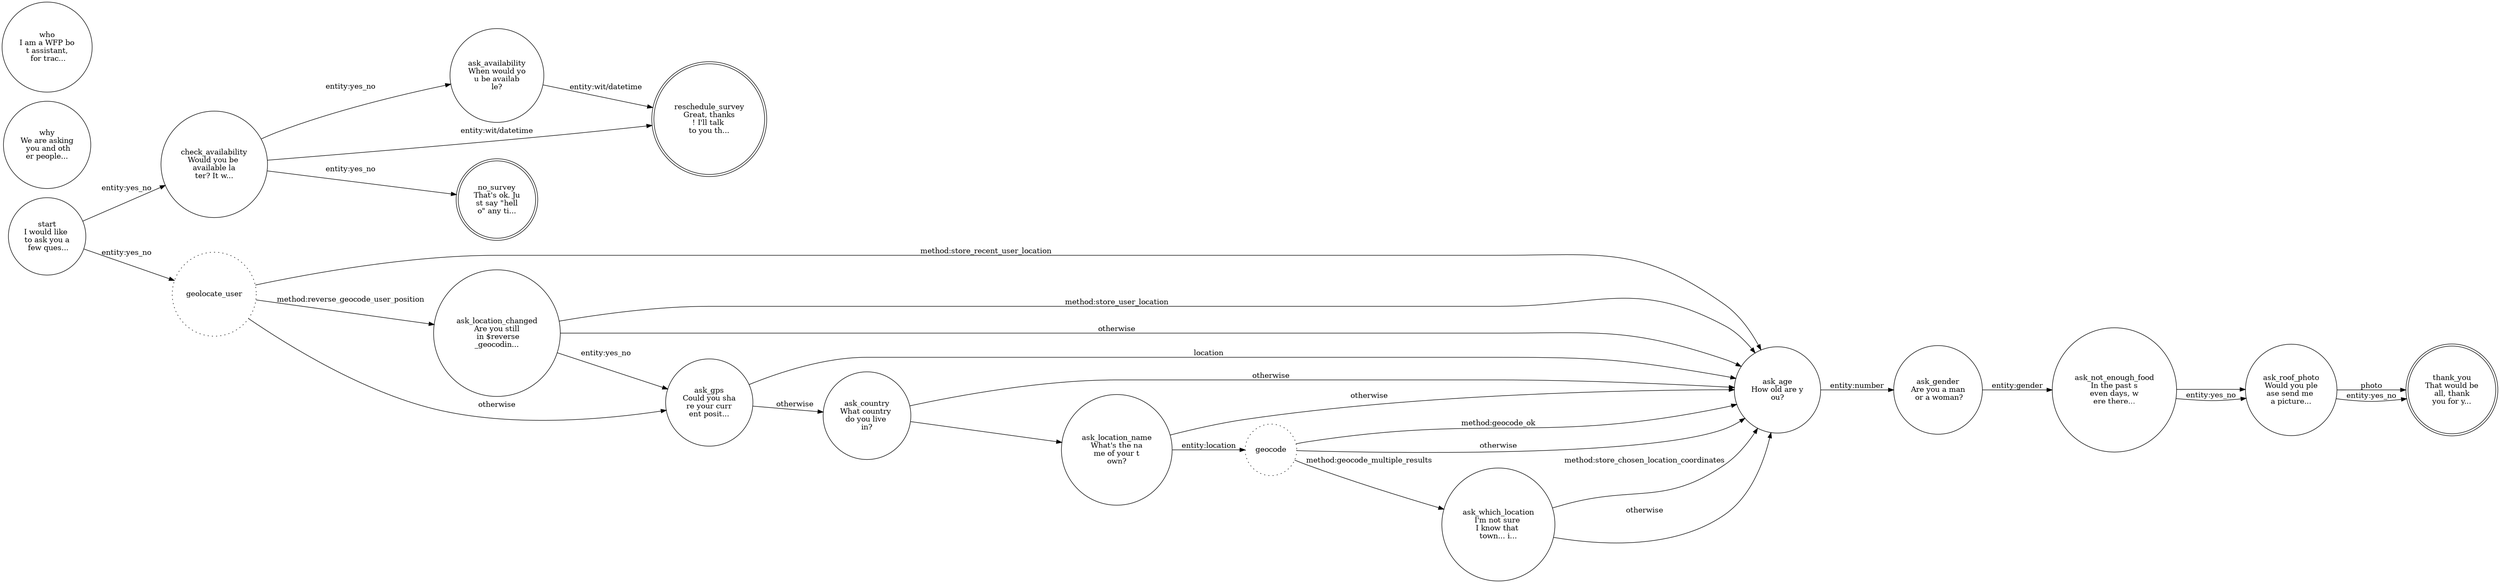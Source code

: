 digraph survey_flow {
	rankdir=LR;
	size="40";
	start [ label = "start
I would like 
to ask you a
 few ques...
", shape = circle, style= solid ];
	check_availability [ label = "check_availability
Would you be 
available la
ter? It w...
", shape = circle, style= solid ];
	ask_availability [ label = "ask_availability
When would yo
u be availab
le?", shape = circle, style= solid ];
	reschedule_survey [ label = "reschedule_survey
Great, thanks
! I'll talk 
to you th...
", shape = doublecircle, style= solid ];
	no_survey [ label = "no_survey
That's ok. Ju
st say \"hell
o\" any ti...
", shape = doublecircle, style= solid ];
	ask_age [ label = "ask_age
How old are y
ou?", shape = circle, style= solid ];
	ask_gender [ label = "ask_gender
Are you a man
 or a woman?
", shape = circle, style= solid ];
	geolocate_user [ label = "geolocate_user
", shape = circle, style= dotted ];
	ask_location_changed [ label = "ask_location_changed
Are you still
 in $reverse
_geocodin...
", shape = circle, style= solid ];
	ask_gps [ label = "ask_gps
Could you sha
re your curr
ent posit...
", shape = circle, style= solid ];
	ask_country [ label = "ask_country
What country 
do you live 
in?", shape = circle, style= solid ];
	ask_location_name [ label = "ask_location_name
What's the na
me of your t
own?", shape = circle, style= solid ];
	geocode [ label = "geocode
", shape = circle, style= dotted ];
	ask_which_location [ label = "ask_which_location
I'm not sure 
I know that 
town... i...
", shape = circle, style= solid ];
	ask_not_enough_food [ label = "ask_not_enough_food
In the past s
even days, w
ere there...
", shape = circle, style= solid ];
	ask_roof_photo [ label = "ask_roof_photo
Would you ple
ase send me 
a picture...
", shape = circle, style= solid ];
	thank_you [ label = "thank_you
That would be
 all, thank 
you for y...
", shape = doublecircle, style= solid ];
	why [ label = "why
We are asking
 you and oth
er people...
", shape = circle, style= solid ];
	who [ label = "who
I am a WFP bo
t assistant,
 for trac...
", shape = circle, style= solid ];
	start -> geolocate_user [ label = "entity:yes_no", dir = forward ];
	start -> check_availability [ label = "entity:yes_no", dir = forward ];
	check_availability -> ask_availability [ label = "entity:yes_no", dir = forward ];
	check_availability -> no_survey [ label = "entity:yes_no", dir = forward ];
	check_availability -> reschedule_survey [ label = "entity:wit/datetime", dir = forward ];
	ask_availability -> reschedule_survey [ label = "entity:wit/datetime", dir = forward ];
	ask_age -> ask_gender [ label = "entity:number", dir = forward ];
	ask_gender -> ask_not_enough_food [ label = "entity:gender", dir = forward ];
	geolocate_user -> ask_age [ label = "method:store_recent_user_location", dir = forward ];
	geolocate_user -> ask_location_changed [ label = "method:reverse_geocode_user_position", dir = forward ];
	geolocate_user -> ask_gps [ label = "otherwise", dir = forward ];
	ask_location_changed -> ask_gps [ label = "entity:yes_no", dir = forward ];
	ask_location_changed -> ask_age [ label = "method:store_user_location", dir = forward ];
	ask_location_changed -> ask_age [ label = "otherwise", dir = forward ];
	ask_gps -> ask_age [ label = "location", dir = forward ];
	ask_gps -> ask_country [ label = "otherwise", dir = forward ];
	ask_country -> ask_location_name [ label = "", dir = forward ];
	ask_country -> ask_age [ label = "otherwise", dir = forward ];
	ask_location_name -> geocode [ label = "entity:location", dir = forward ];
	ask_location_name -> ask_age [ label = "otherwise", dir = forward ];
	geocode -> ask_age [ label = "method:geocode_ok", dir = forward ];
	geocode -> ask_which_location [ label = "method:geocode_multiple_results", dir = forward ];
	geocode -> ask_age [ label = "otherwise", dir = forward ];
	ask_which_location -> ask_age [ label = "method:store_chosen_location_coordinates", dir = forward ];
	ask_which_location -> ask_age [ label = "otherwise", dir = forward ];
	ask_not_enough_food -> ask_roof_photo [ label = "", dir = forward ];
	ask_not_enough_food -> ask_roof_photo [ label = "entity:yes_no", dir = forward ];
	ask_roof_photo -> thank_you [ label = "photo", dir = forward ];
	ask_roof_photo -> thank_you [ label = "entity:yes_no", dir = forward ];
}
